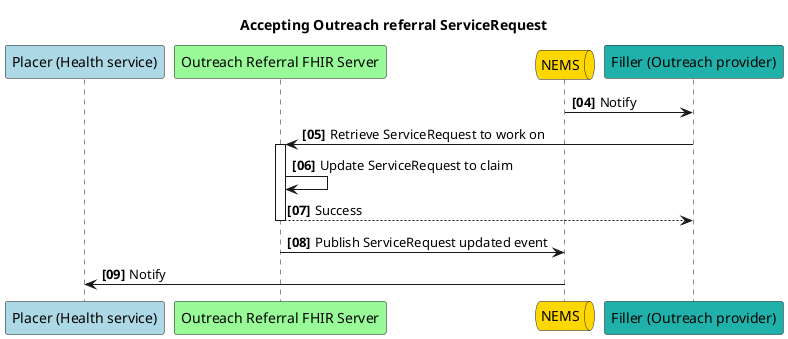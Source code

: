 @startuml
autonumber 04 "<b>[00]"
Participant "Placer (Health service)" as p #lightblue
participant "Outreach Referral FHIR Server" as s #palegreen
queue "NEMS" as n #gold
Participant "Filler (Outreach provider)" as f #LightSeaGreen

title Accepting Outreach referral ServiceRequest

n -> f: Notify
f -> s++: Retrieve ServiceRequest to work on
s -> s: Update ServiceRequest to claim
return Success
s -> n: Publish ServiceRequest updated event
n -> p: Notify
@enduml
